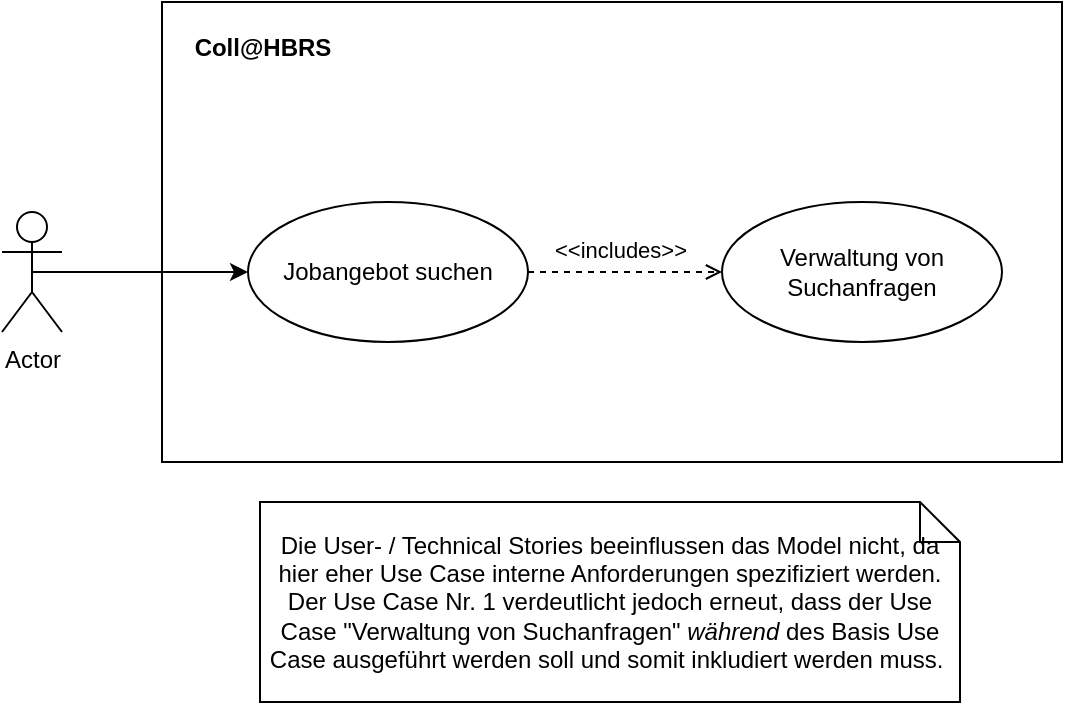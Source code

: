 <mxfile version="22.1.11" type="github">
  <diagram name="Seite-1" id="xe0tUU8hpCdlSDJ9yl9q">
    <mxGraphModel dx="794" dy="446" grid="1" gridSize="10" guides="1" tooltips="1" connect="1" arrows="1" fold="1" page="1" pageScale="1" pageWidth="827" pageHeight="1169" math="0" shadow="0">
      <root>
        <mxCell id="0" />
        <mxCell id="1" parent="0" />
        <mxCell id="3nS2Yido4z4tnvFSfjfZ-4" value="" style="html=1;whiteSpace=wrap;" vertex="1" parent="1">
          <mxGeometry x="190" y="30" width="450" height="230" as="geometry" />
        </mxCell>
        <mxCell id="3nS2Yido4z4tnvFSfjfZ-7" style="edgeStyle=orthogonalEdgeStyle;rounded=0;orthogonalLoop=1;jettySize=auto;html=1;exitX=1;exitY=0.5;exitDx=0;exitDy=0;entryX=0;entryY=0.5;entryDx=0;entryDy=0;dashed=1;endArrow=open;endFill=0;" edge="1" parent="1" source="3nS2Yido4z4tnvFSfjfZ-1" target="3nS2Yido4z4tnvFSfjfZ-3">
          <mxGeometry relative="1" as="geometry" />
        </mxCell>
        <mxCell id="3nS2Yido4z4tnvFSfjfZ-8" value="&amp;lt;&amp;lt;includes&amp;gt;&amp;gt;" style="edgeLabel;html=1;align=center;verticalAlign=middle;resizable=0;points=[];" vertex="1" connectable="0" parent="3nS2Yido4z4tnvFSfjfZ-7">
          <mxGeometry x="-0.155" y="1" relative="1" as="geometry">
            <mxPoint x="5" y="-10" as="offset" />
          </mxGeometry>
        </mxCell>
        <mxCell id="3nS2Yido4z4tnvFSfjfZ-1" value="Jobangebot suchen" style="ellipse;whiteSpace=wrap;html=1;" vertex="1" parent="1">
          <mxGeometry x="233" y="130" width="140" height="70" as="geometry" />
        </mxCell>
        <mxCell id="3nS2Yido4z4tnvFSfjfZ-6" style="edgeStyle=orthogonalEdgeStyle;rounded=0;orthogonalLoop=1;jettySize=auto;html=1;exitX=0.5;exitY=0.5;exitDx=0;exitDy=0;exitPerimeter=0;entryX=0;entryY=0.5;entryDx=0;entryDy=0;" edge="1" parent="1" source="3nS2Yido4z4tnvFSfjfZ-2" target="3nS2Yido4z4tnvFSfjfZ-1">
          <mxGeometry relative="1" as="geometry" />
        </mxCell>
        <mxCell id="3nS2Yido4z4tnvFSfjfZ-2" value="Actor" style="shape=umlActor;verticalLabelPosition=bottom;verticalAlign=top;html=1;" vertex="1" parent="1">
          <mxGeometry x="110" y="135" width="30" height="60" as="geometry" />
        </mxCell>
        <mxCell id="3nS2Yido4z4tnvFSfjfZ-3" value="Verwaltung von&lt;br&gt;Suchanfragen" style="ellipse;whiteSpace=wrap;html=1;" vertex="1" parent="1">
          <mxGeometry x="470" y="130" width="140" height="70" as="geometry" />
        </mxCell>
        <mxCell id="3nS2Yido4z4tnvFSfjfZ-5" value="Coll@HBRS" style="text;align=center;fontStyle=1;verticalAlign=middle;spacingLeft=3;spacingRight=3;strokeColor=none;rotatable=0;points=[[0,0.5],[1,0.5]];portConstraint=eastwest;html=1;" vertex="1" parent="1">
          <mxGeometry x="200" y="40" width="80" height="26" as="geometry" />
        </mxCell>
        <mxCell id="3nS2Yido4z4tnvFSfjfZ-9" value="Die User- / Technical Stories beeinflussen das Model nicht, da hier eher Use Case interne Anforderungen spezifiziert werden. Der Use Case Nr. 1 verdeutlicht jedoch erneut, dass der Use Case &quot;Verwaltung von Suchanfragen&quot; &lt;i&gt;während &lt;/i&gt;des Basis Use Case ausgeführt werden soll und somit inkludiert werden muss.&amp;nbsp;" style="shape=note;size=20;whiteSpace=wrap;html=1;" vertex="1" parent="1">
          <mxGeometry x="239" y="280" width="350" height="100" as="geometry" />
        </mxCell>
      </root>
    </mxGraphModel>
  </diagram>
</mxfile>
